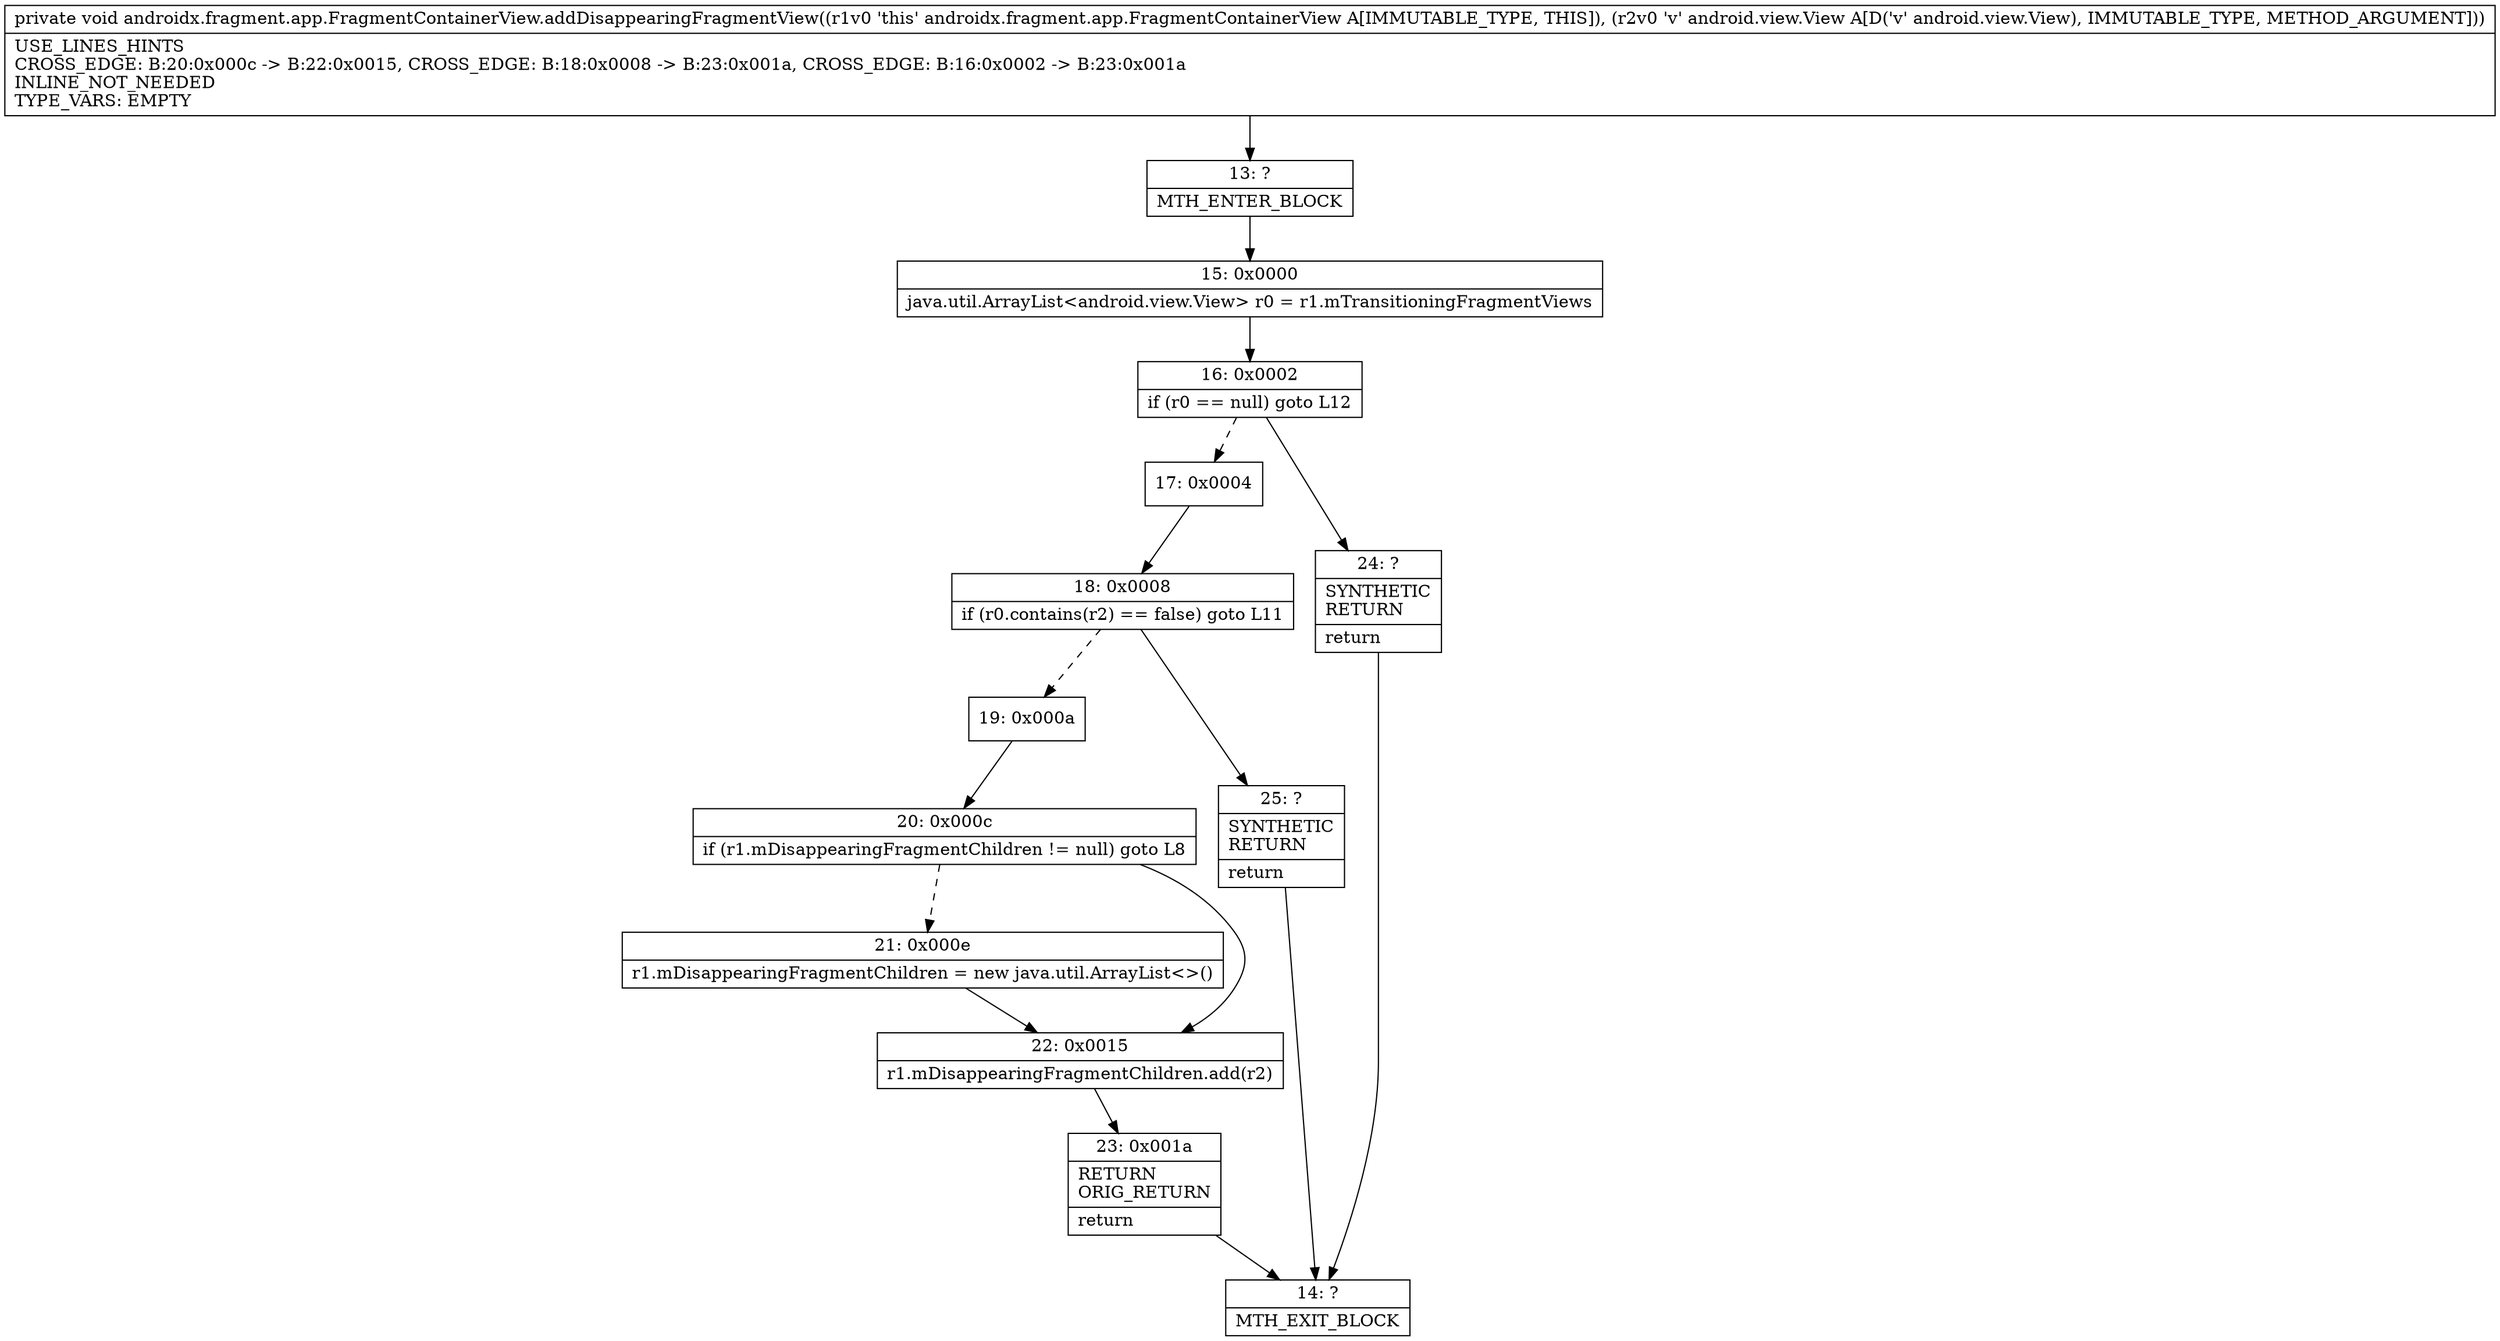 digraph "CFG forandroidx.fragment.app.FragmentContainerView.addDisappearingFragmentView(Landroid\/view\/View;)V" {
Node_13 [shape=record,label="{13\:\ ?|MTH_ENTER_BLOCK\l}"];
Node_15 [shape=record,label="{15\:\ 0x0000|java.util.ArrayList\<android.view.View\> r0 = r1.mTransitioningFragmentViews\l}"];
Node_16 [shape=record,label="{16\:\ 0x0002|if (r0 == null) goto L12\l}"];
Node_17 [shape=record,label="{17\:\ 0x0004}"];
Node_18 [shape=record,label="{18\:\ 0x0008|if (r0.contains(r2) == false) goto L11\l}"];
Node_19 [shape=record,label="{19\:\ 0x000a}"];
Node_20 [shape=record,label="{20\:\ 0x000c|if (r1.mDisappearingFragmentChildren != null) goto L8\l}"];
Node_21 [shape=record,label="{21\:\ 0x000e|r1.mDisappearingFragmentChildren = new java.util.ArrayList\<\>()\l}"];
Node_22 [shape=record,label="{22\:\ 0x0015|r1.mDisappearingFragmentChildren.add(r2)\l}"];
Node_23 [shape=record,label="{23\:\ 0x001a|RETURN\lORIG_RETURN\l|return\l}"];
Node_14 [shape=record,label="{14\:\ ?|MTH_EXIT_BLOCK\l}"];
Node_25 [shape=record,label="{25\:\ ?|SYNTHETIC\lRETURN\l|return\l}"];
Node_24 [shape=record,label="{24\:\ ?|SYNTHETIC\lRETURN\l|return\l}"];
MethodNode[shape=record,label="{private void androidx.fragment.app.FragmentContainerView.addDisappearingFragmentView((r1v0 'this' androidx.fragment.app.FragmentContainerView A[IMMUTABLE_TYPE, THIS]), (r2v0 'v' android.view.View A[D('v' android.view.View), IMMUTABLE_TYPE, METHOD_ARGUMENT]))  | USE_LINES_HINTS\lCROSS_EDGE: B:20:0x000c \-\> B:22:0x0015, CROSS_EDGE: B:18:0x0008 \-\> B:23:0x001a, CROSS_EDGE: B:16:0x0002 \-\> B:23:0x001a\lINLINE_NOT_NEEDED\lTYPE_VARS: EMPTY\l}"];
MethodNode -> Node_13;Node_13 -> Node_15;
Node_15 -> Node_16;
Node_16 -> Node_17[style=dashed];
Node_16 -> Node_24;
Node_17 -> Node_18;
Node_18 -> Node_19[style=dashed];
Node_18 -> Node_25;
Node_19 -> Node_20;
Node_20 -> Node_21[style=dashed];
Node_20 -> Node_22;
Node_21 -> Node_22;
Node_22 -> Node_23;
Node_23 -> Node_14;
Node_25 -> Node_14;
Node_24 -> Node_14;
}

